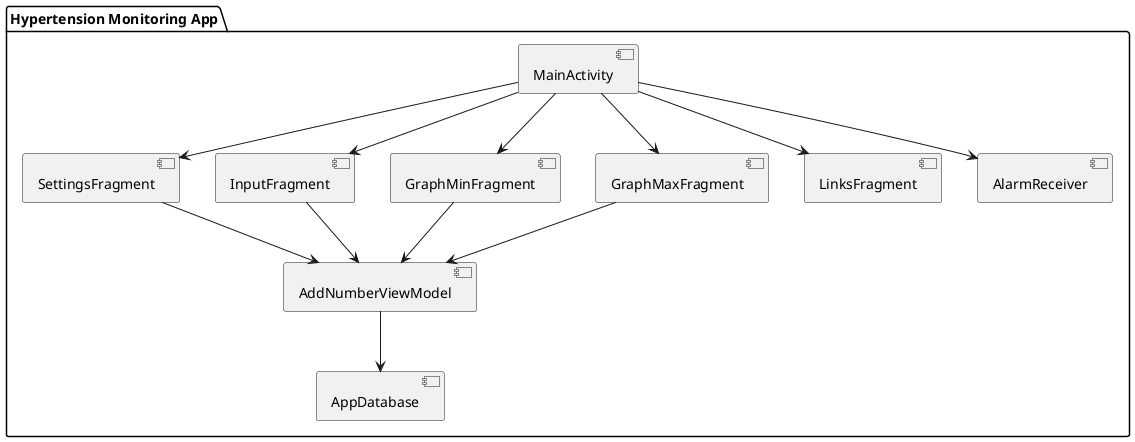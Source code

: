@startuml
package "Hypertension Monitoring App" {
    [MainActivity]
    [SettingsFragment]
    [InputFragment]
    [GraphMinFragment]
    [GraphMaxFragment]
    [LinksFragment]
    [AddNumberViewModel]
    [AppDatabase]
    [AlarmReceiver]

    [MainActivity] --> [SettingsFragment]
    [MainActivity] --> [InputFragment]
    [MainActivity] --> [GraphMinFragment]
    [MainActivity] --> [GraphMaxFragment]
    [MainActivity] --> [LinksFragment]
    [SettingsFragment] --> [AddNumberViewModel]
    [InputFragment] --> [AddNumberViewModel]
    [GraphMinFragment] --> [AddNumberViewModel]
    [GraphMaxFragment] --> [AddNumberViewModel]
    [AddNumberViewModel] --> [AppDatabase]
    [MainActivity] --> [AlarmReceiver]
}
@enduml
